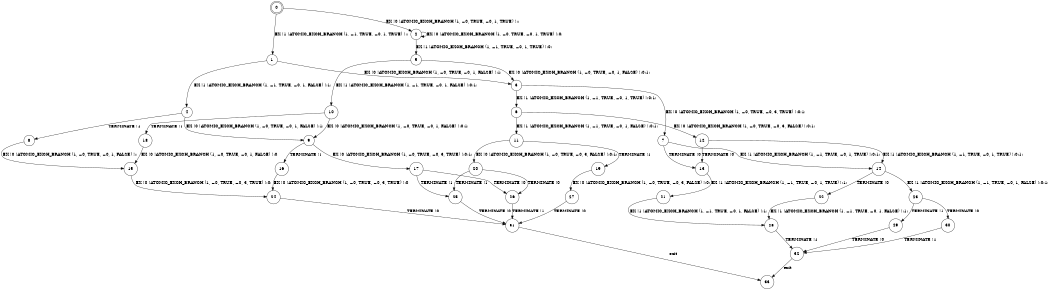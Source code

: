 digraph BCG {
size = "7, 10.5";
center = TRUE;
node [shape = circle];
0 [peripheries = 2];
0 -> 1 [label = "EX !1 !ATOMIC_EXCH_BRANCH (1, +1, TRUE, +0, 1, TRUE) !::"];
0 -> 2 [label = "EX !0 !ATOMIC_EXCH_BRANCH (1, +0, TRUE, +0, 1, TRUE) !::"];
1 -> 3 [label = "EX !0 !ATOMIC_EXCH_BRANCH (1, +0, TRUE, +0, 1, FALSE) !:1:"];
1 -> 4 [label = "EX !1 !ATOMIC_EXCH_BRANCH (1, +1, TRUE, +0, 1, FALSE) !:1:"];
2 -> 5 [label = "EX !1 !ATOMIC_EXCH_BRANCH (1, +1, TRUE, +0, 1, TRUE) !:0:"];
2 -> 2 [label = "EX !0 !ATOMIC_EXCH_BRANCH (1, +0, TRUE, +0, 1, TRUE) !:0:"];
3 -> 6 [label = "EX !1 !ATOMIC_EXCH_BRANCH (1, +1, TRUE, +0, 1, TRUE) !:0:1:"];
3 -> 7 [label = "EX !0 !ATOMIC_EXCH_BRANCH (1, +0, TRUE, +0, 3, TRUE) !:0:1:"];
4 -> 8 [label = "TERMINATE !1"];
4 -> 9 [label = "EX !0 !ATOMIC_EXCH_BRANCH (1, +0, TRUE, +0, 1, FALSE) !:1:"];
5 -> 10 [label = "EX !1 !ATOMIC_EXCH_BRANCH (1, +1, TRUE, +0, 1, FALSE) !:0:1:"];
5 -> 3 [label = "EX !0 !ATOMIC_EXCH_BRANCH (1, +0, TRUE, +0, 1, FALSE) !:0:1:"];
6 -> 11 [label = "EX !1 !ATOMIC_EXCH_BRANCH (1, +1, TRUE, +0, 1, FALSE) !:0:1:"];
6 -> 12 [label = "EX !0 !ATOMIC_EXCH_BRANCH (1, +0, TRUE, +0, 3, FALSE) !:0:1:"];
7 -> 13 [label = "TERMINATE !0"];
7 -> 14 [label = "EX !1 !ATOMIC_EXCH_BRANCH (1, +1, TRUE, +0, 1, TRUE) !:0:1:"];
8 -> 15 [label = "EX !0 !ATOMIC_EXCH_BRANCH (1, +0, TRUE, +0, 1, FALSE) !::"];
9 -> 16 [label = "TERMINATE !1"];
9 -> 17 [label = "EX !0 !ATOMIC_EXCH_BRANCH (1, +0, TRUE, +0, 3, TRUE) !:0:1:"];
10 -> 18 [label = "TERMINATE !1"];
10 -> 9 [label = "EX !0 !ATOMIC_EXCH_BRANCH (1, +0, TRUE, +0, 1, FALSE) !:0:1:"];
11 -> 19 [label = "TERMINATE !1"];
11 -> 20 [label = "EX !0 !ATOMIC_EXCH_BRANCH (1, +0, TRUE, +0, 3, FALSE) !:0:1:"];
12 -> 13 [label = "TERMINATE !0"];
12 -> 14 [label = "EX !1 !ATOMIC_EXCH_BRANCH (1, +1, TRUE, +0, 1, TRUE) !:0:1:"];
13 -> 21 [label = "EX !1 !ATOMIC_EXCH_BRANCH (1, +1, TRUE, +0, 1, TRUE) !:1:"];
14 -> 22 [label = "TERMINATE !0"];
14 -> 23 [label = "EX !1 !ATOMIC_EXCH_BRANCH (1, +1, TRUE, +0, 1, FALSE) !:0:1:"];
15 -> 24 [label = "EX !0 !ATOMIC_EXCH_BRANCH (1, +0, TRUE, +0, 3, TRUE) !:0:"];
16 -> 24 [label = "EX !0 !ATOMIC_EXCH_BRANCH (1, +0, TRUE, +0, 3, TRUE) !:0:"];
17 -> 25 [label = "TERMINATE !1"];
17 -> 26 [label = "TERMINATE !0"];
18 -> 15 [label = "EX !0 !ATOMIC_EXCH_BRANCH (1, +0, TRUE, +0, 1, FALSE) !:0:"];
19 -> 27 [label = "EX !0 !ATOMIC_EXCH_BRANCH (1, +0, TRUE, +0, 3, FALSE) !:0:"];
20 -> 25 [label = "TERMINATE !1"];
20 -> 26 [label = "TERMINATE !0"];
21 -> 28 [label = "EX !1 !ATOMIC_EXCH_BRANCH (1, +1, TRUE, +0, 1, FALSE) !:1:"];
22 -> 28 [label = "EX !1 !ATOMIC_EXCH_BRANCH (1, +1, TRUE, +0, 1, FALSE) !:1:"];
23 -> 29 [label = "TERMINATE !1"];
23 -> 30 [label = "TERMINATE !0"];
24 -> 31 [label = "TERMINATE !0"];
25 -> 31 [label = "TERMINATE !0"];
26 -> 31 [label = "TERMINATE !1"];
27 -> 31 [label = "TERMINATE !0"];
28 -> 32 [label = "TERMINATE !1"];
29 -> 32 [label = "TERMINATE !0"];
30 -> 32 [label = "TERMINATE !1"];
31 -> 33 [label = "exit"];
32 -> 33 [label = "exit"];
}
